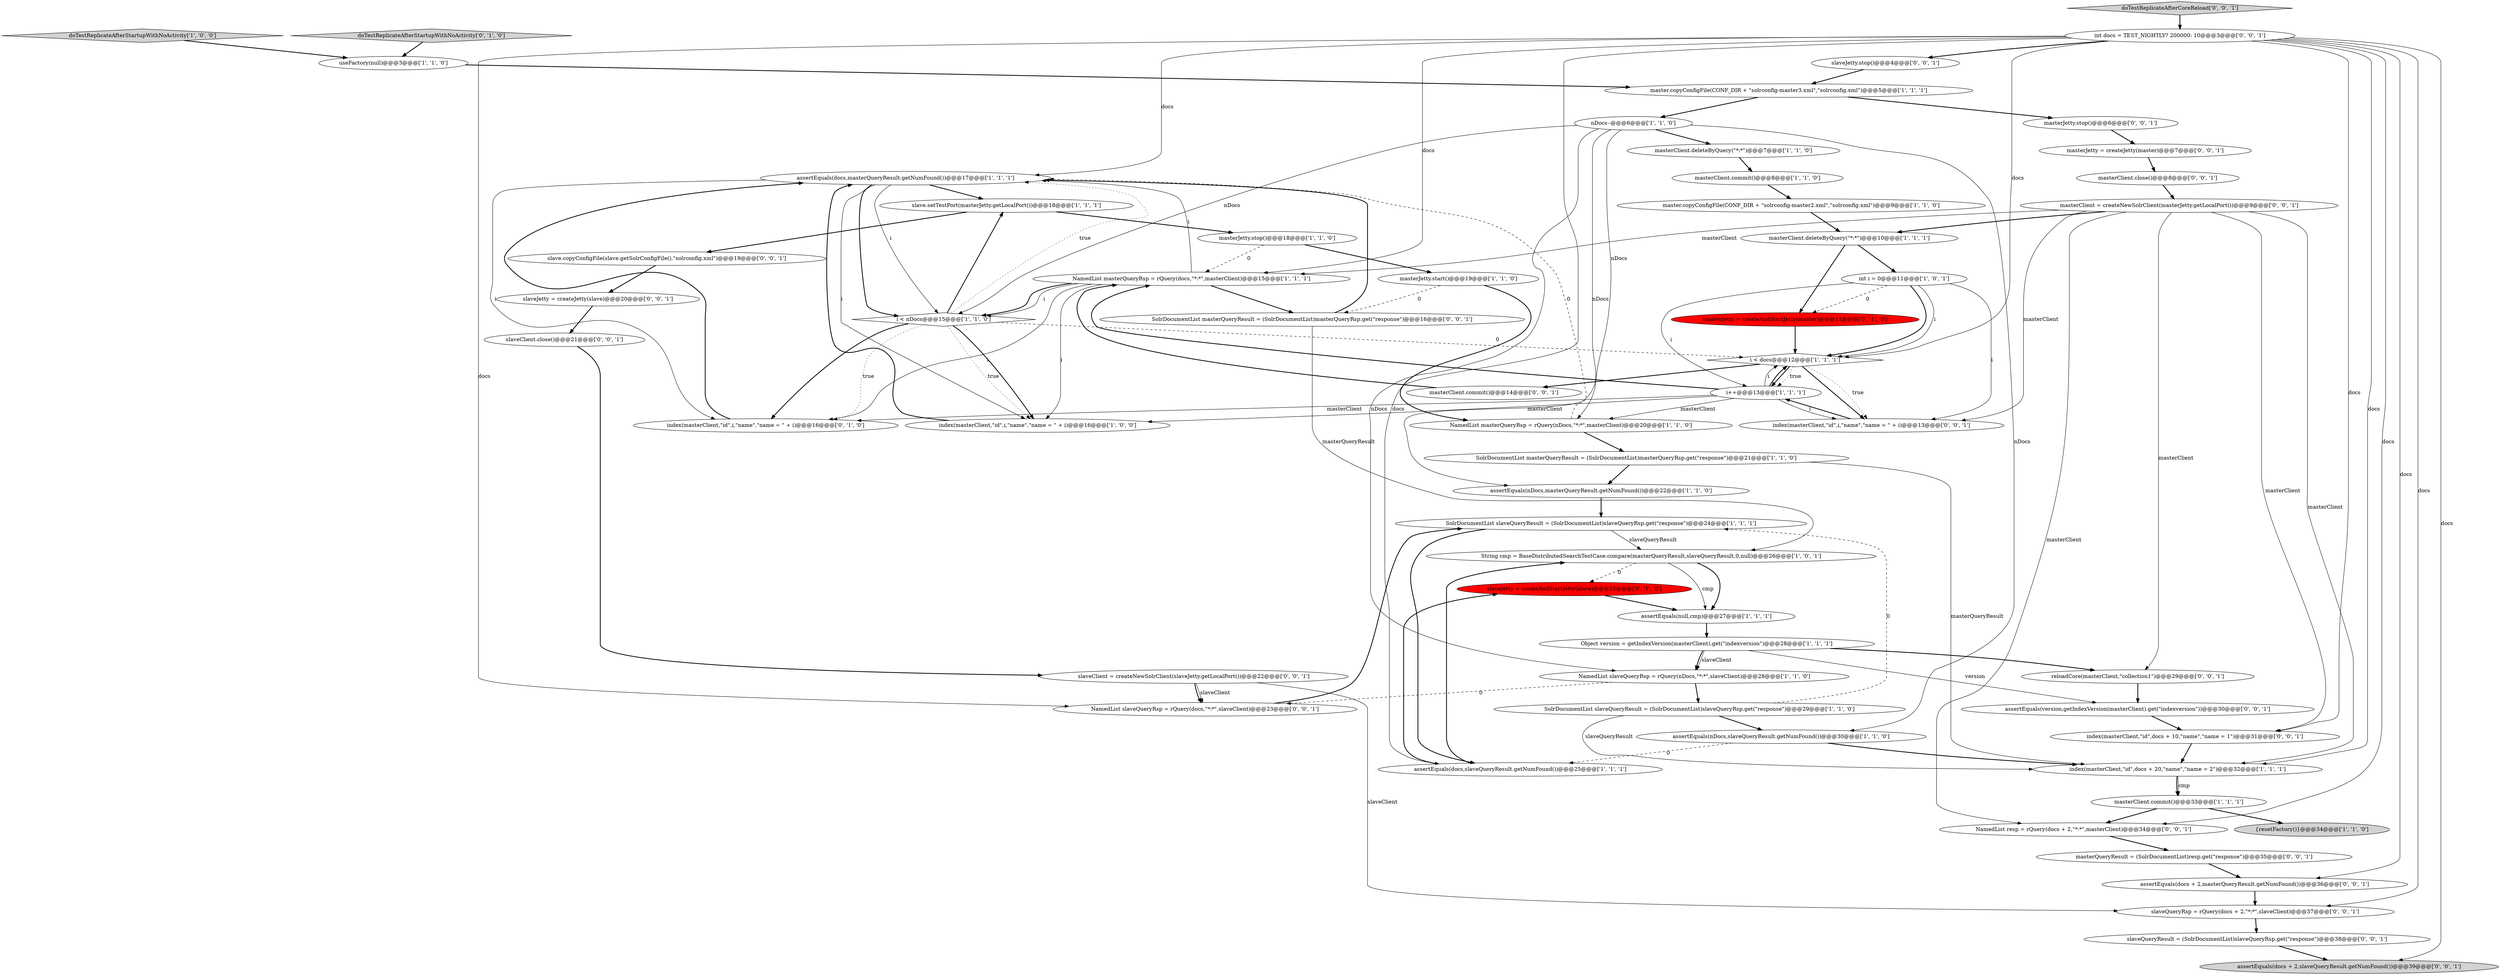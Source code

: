 digraph {
43 [style = filled, label = "reloadCore(masterClient,\"collection1\")@@@29@@@['0', '0', '1']", fillcolor = white, shape = ellipse image = "AAA0AAABBB3BBB"];
42 [style = filled, label = "slaveQueryResult = (SolrDocumentList)slaveQueryRsp.get(\"response\")@@@38@@@['0', '0', '1']", fillcolor = white, shape = ellipse image = "AAA0AAABBB3BBB"];
41 [style = filled, label = "slaveJetty = createJetty(slave)@@@20@@@['0', '0', '1']", fillcolor = white, shape = ellipse image = "AAA0AAABBB3BBB"];
23 [style = filled, label = "slave.setTestPort(masterJetty.getLocalPort())@@@18@@@['1', '1', '1']", fillcolor = white, shape = ellipse image = "AAA0AAABBB1BBB"];
39 [style = filled, label = "masterJetty = createJetty(master)@@@7@@@['0', '0', '1']", fillcolor = white, shape = ellipse image = "AAA0AAABBB3BBB"];
29 [style = filled, label = "masterJetty.stop()@@@18@@@['1', '1', '0']", fillcolor = white, shape = ellipse image = "AAA0AAABBB1BBB"];
3 [style = filled, label = "SolrDocumentList slaveQueryResult = (SolrDocumentList)slaveQueryRsp.get(\"response\")@@@29@@@['1', '1', '0']", fillcolor = white, shape = ellipse image = "AAA0AAABBB1BBB"];
17 [style = filled, label = "doTestReplicateAfterStartupWithNoActivity['1', '0', '0']", fillcolor = lightgray, shape = diamond image = "AAA0AAABBB1BBB"];
27 [style = filled, label = "String cmp = BaseDistributedSearchTestCase.compare(masterQueryResult,slaveQueryResult,0,null)@@@26@@@['1', '0', '1']", fillcolor = white, shape = ellipse image = "AAA0AAABBB1BBB"];
35 [style = filled, label = "slaveJetty = createAndStartJetty(slave)@@@25@@@['0', '1', '0']", fillcolor = red, shape = ellipse image = "AAA1AAABBB2BBB"];
40 [style = filled, label = "slave.copyConfigFile(slave.getSolrConfigFile(),\"solrconfig.xml\")@@@19@@@['0', '0', '1']", fillcolor = white, shape = ellipse image = "AAA0AAABBB3BBB"];
4 [style = filled, label = "i < nDocs@@@15@@@['1', '1', '0']", fillcolor = white, shape = diamond image = "AAA0AAABBB1BBB"];
55 [style = filled, label = "assertEquals(version,getIndexVersion(masterClient).get(\"indexversion\"))@@@30@@@['0', '0', '1']", fillcolor = white, shape = ellipse image = "AAA0AAABBB3BBB"];
36 [style = filled, label = "int docs = TEST_NIGHTLY? 200000: 10@@@3@@@['0', '0', '1']", fillcolor = white, shape = ellipse image = "AAA0AAABBB3BBB"];
59 [style = filled, label = "slaveClient.close()@@@21@@@['0', '0', '1']", fillcolor = white, shape = ellipse image = "AAA0AAABBB3BBB"];
56 [style = filled, label = "masterClient.commit()@@@14@@@['0', '0', '1']", fillcolor = white, shape = ellipse image = "AAA0AAABBB3BBB"];
1 [style = filled, label = "i++@@@13@@@['1', '1', '1']", fillcolor = white, shape = ellipse image = "AAA0AAABBB1BBB"];
37 [style = filled, label = "SolrDocumentList masterQueryResult = (SolrDocumentList)masterQueryRsp.get(\"response\")@@@16@@@['0', '0', '1']", fillcolor = white, shape = ellipse image = "AAA0AAABBB3BBB"];
22 [style = filled, label = "assertEquals(docs,masterQueryResult.getNumFound())@@@17@@@['1', '1', '1']", fillcolor = white, shape = ellipse image = "AAA0AAABBB1BBB"];
28 [style = filled, label = "nDocs--@@@6@@@['1', '1', '0']", fillcolor = white, shape = ellipse image = "AAA0AAABBB1BBB"];
34 [style = filled, label = "masterJetty = createAndStartJetty(master)@@@11@@@['0', '1', '0']", fillcolor = red, shape = ellipse image = "AAA1AAABBB2BBB"];
49 [style = filled, label = "slaveQueryRsp = rQuery(docs + 2,\"*:*\",slaveClient)@@@37@@@['0', '0', '1']", fillcolor = white, shape = ellipse image = "AAA0AAABBB3BBB"];
20 [style = filled, label = "assertEquals(nDocs,masterQueryResult.getNumFound())@@@22@@@['1', '1', '0']", fillcolor = white, shape = ellipse image = "AAA0AAABBB1BBB"];
6 [style = filled, label = "assertEquals(nDocs,slaveQueryResult.getNumFound())@@@30@@@['1', '1', '0']", fillcolor = white, shape = ellipse image = "AAA0AAABBB1BBB"];
44 [style = filled, label = "slaveJetty.stop()@@@4@@@['0', '0', '1']", fillcolor = white, shape = ellipse image = "AAA0AAABBB3BBB"];
33 [style = filled, label = "index(masterClient,\"id\",i,\"name\",\"name = \" + i)@@@16@@@['0', '1', '0']", fillcolor = white, shape = ellipse image = "AAA0AAABBB2BBB"];
57 [style = filled, label = "masterClient = createNewSolrClient(masterJetty.getLocalPort())@@@9@@@['0', '0', '1']", fillcolor = white, shape = ellipse image = "AAA0AAABBB3BBB"];
9 [style = filled, label = "i < docs@@@12@@@['1', '1', '1']", fillcolor = white, shape = diamond image = "AAA0AAABBB1BBB"];
2 [style = filled, label = "Object version = getIndexVersion(masterClient).get(\"indexversion\")@@@28@@@['1', '1', '1']", fillcolor = white, shape = ellipse image = "AAA0AAABBB1BBB"];
12 [style = filled, label = "index(masterClient,\"id\",i,\"name\",\"name = \" + i)@@@16@@@['1', '0', '0']", fillcolor = white, shape = ellipse image = "AAA0AAABBB1BBB"];
16 [style = filled, label = "masterClient.commit()@@@8@@@['1', '1', '0']", fillcolor = white, shape = ellipse image = "AAA0AAABBB1BBB"];
48 [style = filled, label = "masterClient.close()@@@8@@@['0', '0', '1']", fillcolor = white, shape = ellipse image = "AAA0AAABBB3BBB"];
14 [style = filled, label = "int i = 0@@@11@@@['1', '0', '1']", fillcolor = white, shape = ellipse image = "AAA0AAABBB1BBB"];
24 [style = filled, label = "masterClient.deleteByQuery(\"*:*\")@@@10@@@['1', '1', '1']", fillcolor = white, shape = ellipse image = "AAA0AAABBB1BBB"];
26 [style = filled, label = "masterClient.commit()@@@33@@@['1', '1', '1']", fillcolor = white, shape = ellipse image = "AAA0AAABBB1BBB"];
10 [style = filled, label = "NamedList masterQueryRsp = rQuery(docs,\"*:*\",masterClient)@@@15@@@['1', '1', '1']", fillcolor = white, shape = ellipse image = "AAA0AAABBB1BBB"];
18 [style = filled, label = "NamedList masterQueryRsp = rQuery(nDocs,\"*:*\",masterClient)@@@20@@@['1', '1', '0']", fillcolor = white, shape = ellipse image = "AAA0AAABBB1BBB"];
8 [style = filled, label = "NamedList slaveQueryRsp = rQuery(nDocs,\"*:*\",slaveClient)@@@28@@@['1', '1', '0']", fillcolor = white, shape = ellipse image = "AAA0AAABBB1BBB"];
19 [style = filled, label = "master.copyConfigFile(CONF_DIR + \"solrconfig-master3.xml\",\"solrconfig.xml\")@@@5@@@['1', '1', '1']", fillcolor = white, shape = ellipse image = "AAA0AAABBB1BBB"];
54 [style = filled, label = "assertEquals(docs + 2,masterQueryResult.getNumFound())@@@36@@@['0', '0', '1']", fillcolor = white, shape = ellipse image = "AAA0AAABBB3BBB"];
13 [style = filled, label = "master.copyConfigFile(CONF_DIR + \"solrconfig-master2.xml\",\"solrconfig.xml\")@@@9@@@['1', '1', '0']", fillcolor = white, shape = ellipse image = "AAA0AAABBB1BBB"];
45 [style = filled, label = "masterJetty.stop()@@@6@@@['0', '0', '1']", fillcolor = white, shape = ellipse image = "AAA0AAABBB3BBB"];
25 [style = filled, label = "{resetFactory()}@@@34@@@['1', '1', '0']", fillcolor = lightgray, shape = ellipse image = "AAA0AAABBB1BBB"];
21 [style = filled, label = "useFactory(null)@@@3@@@['1', '1', '0']", fillcolor = white, shape = ellipse image = "AAA0AAABBB1BBB"];
30 [style = filled, label = "masterJetty.start()@@@19@@@['1', '1', '0']", fillcolor = white, shape = ellipse image = "AAA0AAABBB1BBB"];
7 [style = filled, label = "SolrDocumentList masterQueryResult = (SolrDocumentList)masterQueryRsp.get(\"response\")@@@21@@@['1', '1', '0']", fillcolor = white, shape = ellipse image = "AAA0AAABBB1BBB"];
50 [style = filled, label = "NamedList resp = rQuery(docs + 2,\"*:*\",masterClient)@@@34@@@['0', '0', '1']", fillcolor = white, shape = ellipse image = "AAA0AAABBB3BBB"];
11 [style = filled, label = "SolrDocumentList slaveQueryResult = (SolrDocumentList)slaveQueryRsp.get(\"response\")@@@24@@@['1', '1', '1']", fillcolor = white, shape = ellipse image = "AAA0AAABBB1BBB"];
51 [style = filled, label = "doTestReplicateAfterCoreReload['0', '0', '1']", fillcolor = lightgray, shape = diamond image = "AAA0AAABBB3BBB"];
52 [style = filled, label = "slaveClient = createNewSolrClient(slaveJetty.getLocalPort())@@@22@@@['0', '0', '1']", fillcolor = white, shape = ellipse image = "AAA0AAABBB3BBB"];
46 [style = filled, label = "NamedList slaveQueryRsp = rQuery(docs,\"*:*\",slaveClient)@@@23@@@['0', '0', '1']", fillcolor = white, shape = ellipse image = "AAA0AAABBB3BBB"];
47 [style = filled, label = "index(masterClient,\"id\",i,\"name\",\"name = \" + i)@@@13@@@['0', '0', '1']", fillcolor = white, shape = ellipse image = "AAA0AAABBB3BBB"];
32 [style = filled, label = "doTestReplicateAfterStartupWithNoActivity['0', '1', '0']", fillcolor = lightgray, shape = diamond image = "AAA0AAABBB2BBB"];
31 [style = filled, label = "assertEquals(null,cmp)@@@27@@@['1', '1', '1']", fillcolor = white, shape = ellipse image = "AAA0AAABBB1BBB"];
53 [style = filled, label = "assertEquals(docs + 2,slaveQueryResult.getNumFound())@@@39@@@['0', '0', '1']", fillcolor = lightgray, shape = ellipse image = "AAA0AAABBB3BBB"];
58 [style = filled, label = "masterQueryResult = (SolrDocumentList)resp.get(\"response\")@@@35@@@['0', '0', '1']", fillcolor = white, shape = ellipse image = "AAA0AAABBB3BBB"];
38 [style = filled, label = "index(masterClient,\"id\",docs + 10,\"name\",\"name = 1\")@@@31@@@['0', '0', '1']", fillcolor = white, shape = ellipse image = "AAA0AAABBB3BBB"];
15 [style = filled, label = "masterClient.deleteByQuery(\"*:*\")@@@7@@@['1', '1', '0']", fillcolor = white, shape = ellipse image = "AAA0AAABBB1BBB"];
0 [style = filled, label = "index(masterClient,\"id\",docs + 20,\"name\",\"name = 2\")@@@32@@@['1', '1', '1']", fillcolor = white, shape = ellipse image = "AAA0AAABBB1BBB"];
5 [style = filled, label = "assertEquals(docs,slaveQueryResult.getNumFound())@@@25@@@['1', '1', '1']", fillcolor = white, shape = ellipse image = "AAA0AAABBB1BBB"];
28->20 [style = solid, label="nDocs"];
10->12 [style = solid, label="i"];
36->46 [style = solid, label="docs"];
57->50 [style = solid, label="masterClient"];
34->9 [style = bold, label=""];
43->55 [style = bold, label=""];
29->30 [style = bold, label=""];
44->19 [style = bold, label=""];
24->34 [style = bold, label=""];
36->38 [style = solid, label="docs"];
30->18 [style = bold, label=""];
4->33 [style = dotted, label="true"];
28->8 [style = solid, label="nDocs"];
22->4 [style = bold, label=""];
23->29 [style = bold, label=""];
4->9 [style = dashed, label="0"];
7->0 [style = solid, label="masterQueryResult"];
9->56 [style = bold, label=""];
9->47 [style = bold, label=""];
10->33 [style = solid, label="i"];
14->9 [style = bold, label=""];
28->4 [style = solid, label="nDocs"];
19->28 [style = bold, label=""];
17->21 [style = bold, label=""];
12->22 [style = bold, label=""];
35->31 [style = bold, label=""];
54->49 [style = bold, label=""];
21->19 [style = bold, label=""];
57->43 [style = solid, label="masterClient"];
36->44 [style = bold, label=""];
36->50 [style = solid, label="docs"];
27->31 [style = bold, label=""];
31->2 [style = bold, label=""];
55->38 [style = bold, label=""];
52->49 [style = solid, label="slaveClient"];
3->0 [style = solid, label="slaveQueryResult"];
8->46 [style = dashed, label="0"];
22->23 [style = bold, label=""];
41->59 [style = bold, label=""];
58->54 [style = bold, label=""];
57->24 [style = bold, label=""];
56->10 [style = bold, label=""];
4->22 [style = dotted, label="true"];
2->8 [style = solid, label="slaveClient"];
38->0 [style = bold, label=""];
10->22 [style = solid, label="i"];
52->46 [style = solid, label="slaveClient"];
0->26 [style = solid, label="cmp"];
9->1 [style = bold, label=""];
18->7 [style = bold, label=""];
27->31 [style = solid, label="cmp"];
4->23 [style = bold, label=""];
2->43 [style = bold, label=""];
47->1 [style = bold, label=""];
22->33 [style = solid, label="i"];
16->13 [style = bold, label=""];
1->47 [style = solid, label="i"];
13->24 [style = bold, label=""];
52->46 [style = bold, label=""];
50->58 [style = bold, label=""];
18->22 [style = dashed, label="0"];
57->0 [style = solid, label="masterClient"];
1->9 [style = solid, label="i"];
8->3 [style = bold, label=""];
36->54 [style = solid, label="docs"];
28->18 [style = solid, label="nDocs"];
3->6 [style = bold, label=""];
7->20 [style = bold, label=""];
4->33 [style = bold, label=""];
1->9 [style = bold, label=""];
14->9 [style = solid, label="i"];
11->5 [style = bold, label=""];
19->45 [style = bold, label=""];
37->22 [style = bold, label=""];
36->10 [style = solid, label="docs"];
51->36 [style = bold, label=""];
1->12 [style = solid, label="masterClient"];
9->1 [style = dotted, label="true"];
4->12 [style = bold, label=""];
1->18 [style = solid, label="masterClient"];
4->12 [style = dotted, label="true"];
5->35 [style = bold, label=""];
33->22 [style = bold, label=""];
27->35 [style = dashed, label="0"];
45->39 [style = bold, label=""];
10->37 [style = bold, label=""];
20->11 [style = bold, label=""];
49->42 [style = bold, label=""];
57->47 [style = solid, label="masterClient"];
30->37 [style = dashed, label="0"];
39->48 [style = bold, label=""];
32->21 [style = bold, label=""];
28->15 [style = bold, label=""];
0->26 [style = bold, label=""];
36->9 [style = solid, label="docs"];
48->57 [style = bold, label=""];
14->34 [style = dashed, label="0"];
22->12 [style = solid, label="i"];
36->49 [style = solid, label="docs"];
26->25 [style = bold, label=""];
36->53 [style = solid, label="docs"];
59->52 [style = bold, label=""];
37->27 [style = solid, label="masterQueryResult"];
57->10 [style = solid, label="masterClient"];
6->0 [style = bold, label=""];
22->4 [style = solid, label="i"];
10->4 [style = solid, label="i"];
15->16 [style = bold, label=""];
36->5 [style = solid, label="docs"];
46->11 [style = bold, label=""];
36->0 [style = solid, label="docs"];
24->14 [style = bold, label=""];
57->38 [style = solid, label="masterClient"];
1->33 [style = solid, label="masterClient"];
26->50 [style = bold, label=""];
23->40 [style = bold, label=""];
14->1 [style = solid, label="i"];
40->41 [style = bold, label=""];
36->22 [style = solid, label="docs"];
6->5 [style = dashed, label="0"];
10->4 [style = bold, label=""];
9->47 [style = dotted, label="true"];
29->10 [style = dashed, label="0"];
2->55 [style = solid, label="version"];
5->27 [style = bold, label=""];
14->47 [style = solid, label="i"];
11->27 [style = solid, label="slaveQueryResult"];
1->10 [style = bold, label=""];
28->6 [style = solid, label="nDocs"];
42->53 [style = bold, label=""];
3->11 [style = dashed, label="0"];
2->8 [style = bold, label=""];
}
